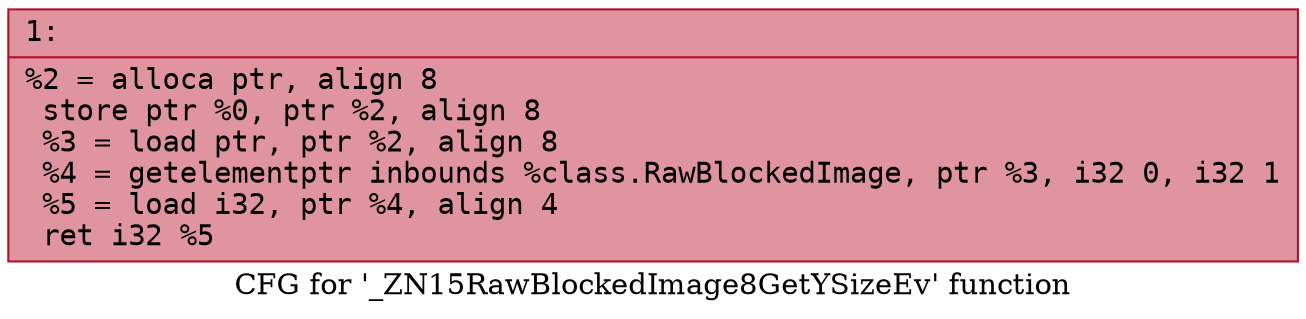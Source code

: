 digraph "CFG for '_ZN15RawBlockedImage8GetYSizeEv' function" {
	label="CFG for '_ZN15RawBlockedImage8GetYSizeEv' function";

	Node0x6000016bc6e0 [shape=record,color="#b70d28ff", style=filled, fillcolor="#b70d2870" fontname="Courier",label="{1:\l|  %2 = alloca ptr, align 8\l  store ptr %0, ptr %2, align 8\l  %3 = load ptr, ptr %2, align 8\l  %4 = getelementptr inbounds %class.RawBlockedImage, ptr %3, i32 0, i32 1\l  %5 = load i32, ptr %4, align 4\l  ret i32 %5\l}"];
}
